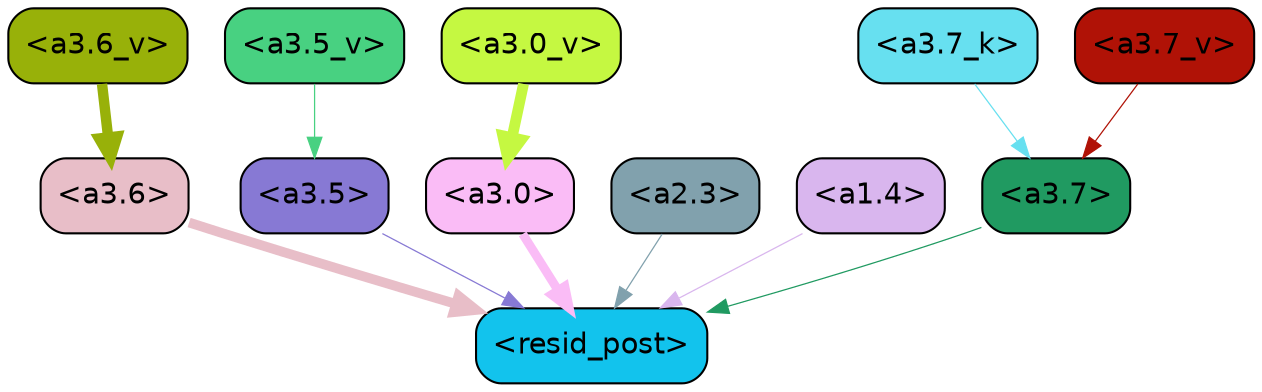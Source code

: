 strict digraph "" {
	graph [bgcolor=transparent,
		layout=dot,
		overlap=false,
		splines=true
	];
	"<a3.7>"	[color=black,
		fillcolor="#209a61",
		fontname=Helvetica,
		shape=box,
		style="filled, rounded"];
	"<resid_post>"	[color=black,
		fillcolor="#12c3ed",
		fontname=Helvetica,
		shape=box,
		style="filled, rounded"];
	"<a3.7>" -> "<resid_post>"	[color="#209a61",
		penwidth=0.6];
	"<a3.6>"	[color=black,
		fillcolor="#e8bec8",
		fontname=Helvetica,
		shape=box,
		style="filled, rounded"];
	"<a3.6>" -> "<resid_post>"	[color="#e8bec8",
		penwidth=4.6696330308914185];
	"<a3.5>"	[color=black,
		fillcolor="#8779d4",
		fontname=Helvetica,
		shape=box,
		style="filled, rounded"];
	"<a3.5>" -> "<resid_post>"	[color="#8779d4",
		penwidth=0.6];
	"<a3.0>"	[color=black,
		fillcolor="#fabcf6",
		fontname=Helvetica,
		shape=box,
		style="filled, rounded"];
	"<a3.0>" -> "<resid_post>"	[color="#fabcf6",
		penwidth=4.282557368278503];
	"<a2.3>"	[color=black,
		fillcolor="#81a1ad",
		fontname=Helvetica,
		shape=box,
		style="filled, rounded"];
	"<a2.3>" -> "<resid_post>"	[color="#81a1ad",
		penwidth=0.6];
	"<a1.4>"	[color=black,
		fillcolor="#d9b6ee",
		fontname=Helvetica,
		shape=box,
		style="filled, rounded"];
	"<a1.4>" -> "<resid_post>"	[color="#d9b6ee",
		penwidth=0.6];
	"<a3.7_k>"	[color=black,
		fillcolor="#67e0f0",
		fontname=Helvetica,
		shape=box,
		style="filled, rounded"];
	"<a3.7_k>" -> "<a3.7>"	[color="#67e0f0",
		penwidth=0.6];
	"<a3.7_v>"	[color=black,
		fillcolor="#b01206",
		fontname=Helvetica,
		shape=box,
		style="filled, rounded"];
	"<a3.7_v>" -> "<a3.7>"	[color="#b01206",
		penwidth=0.6];
	"<a3.6_v>"	[color=black,
		fillcolor="#98b109",
		fontname=Helvetica,
		shape=box,
		style="filled, rounded"];
	"<a3.6_v>" -> "<a3.6>"	[color="#98b109",
		penwidth=5.002329230308533];
	"<a3.5_v>"	[color=black,
		fillcolor="#48d181",
		fontname=Helvetica,
		shape=box,
		style="filled, rounded"];
	"<a3.5_v>" -> "<a3.5>"	[color="#48d181",
		penwidth=0.6];
	"<a3.0_v>"	[color=black,
		fillcolor="#c5f841",
		fontname=Helvetica,
		shape=box,
		style="filled, rounded"];
	"<a3.0_v>" -> "<a3.0>"	[color="#c5f841",
		penwidth=5.188832879066467];
}
